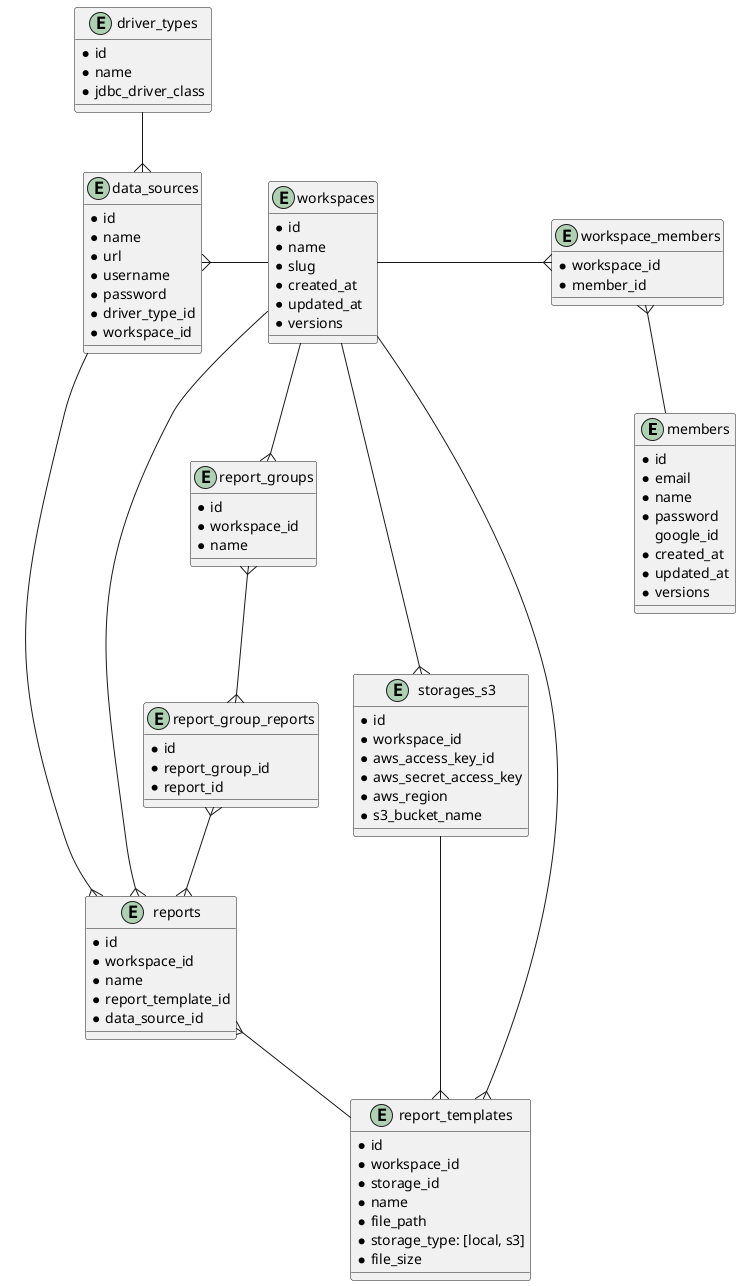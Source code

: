 @startuml

entity members {
  * id
  * email
  * name
  * password
    google_id
  * created_at
  * updated_at
  * versions
}

entity workspaces {
  * id
  * name
  * slug
  * created_at
  * updated_at
  * versions
}

entity workspace_members {
  * workspace_id
  * member_id
}

entity data_sources {
  * id
  * name
  * url
  * username
  * password
  * driver_type_id
  * workspace_id
}

entity driver_types {
  * id
  * name
  * jdbc_driver_class
}

entity reports {
  * id
  * workspace_id
  * name
  * report_template_id
  * data_source_id
}

entity report_templates {
  * id
  * workspace_id
  * storage_id
  * name
  * file_path
  * storage_type: [local, s3]
  * file_size
}

entity report_groups {
  * id
  * workspace_id
  * name
}

entity report_group_reports {
  * id
  * report_group_id
  * report_id
}

entity storages_s3 {
  * id
  * workspace_id
  * aws_access_key_id
  * aws_secret_access_key
  * aws_region
  * s3_bucket_name
}

workspaces --r{ workspace_members
workspace_members }-- members
workspaces --l{ data_sources
workspaces --{ reports
workspaces --{ report_templates
workspaces --{ report_groups
reports }-- report_templates
report_groups }--{ report_group_reports
report_group_reports }--{ reports
driver_types --{ data_sources
data_sources --{ reports
workspaces --{ storages_s3
storages_s3 --{ report_templates

@enduml
